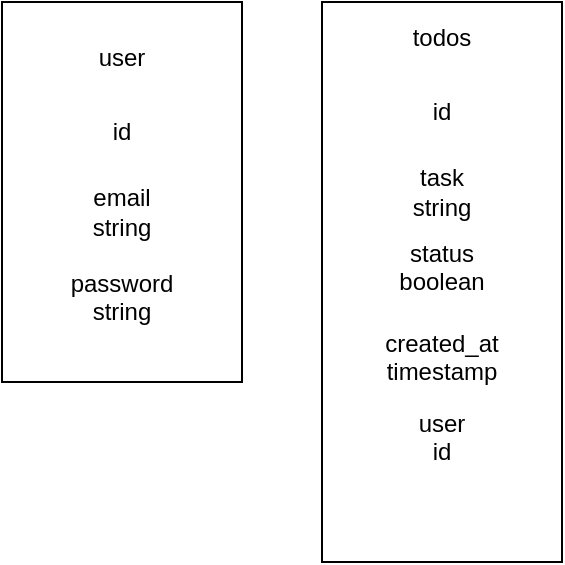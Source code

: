 <mxfile version="24.6.4" type="device">
  <diagram name="Page-1" id="eEyicI7R7J7NuCwosbwI">
    <mxGraphModel dx="880" dy="563" grid="1" gridSize="10" guides="1" tooltips="1" connect="1" arrows="1" fold="1" page="1" pageScale="1" pageWidth="850" pageHeight="1100" math="0" shadow="0">
      <root>
        <mxCell id="0" />
        <mxCell id="1" parent="0" />
        <mxCell id="ODPD_sOzuxiHIRhvLPFP-1" value="" style="rounded=0;whiteSpace=wrap;html=1;" vertex="1" parent="1">
          <mxGeometry x="160" y="160" width="120" height="190" as="geometry" />
        </mxCell>
        <mxCell id="ODPD_sOzuxiHIRhvLPFP-2" value="user&lt;div&gt;&lt;br&gt;&lt;/div&gt;" style="text;html=1;align=center;verticalAlign=middle;whiteSpace=wrap;rounded=0;" vertex="1" parent="1">
          <mxGeometry x="190" y="180" width="60" height="30" as="geometry" />
        </mxCell>
        <mxCell id="ODPD_sOzuxiHIRhvLPFP-3" value="email&lt;div&gt;string&lt;/div&gt;" style="text;html=1;align=center;verticalAlign=middle;whiteSpace=wrap;rounded=0;" vertex="1" parent="1">
          <mxGeometry x="190" y="250" width="60" height="30" as="geometry" />
        </mxCell>
        <mxCell id="ODPD_sOzuxiHIRhvLPFP-4" value="password&lt;div&gt;string&lt;/div&gt;&lt;div&gt;&lt;br&gt;&lt;/div&gt;" style="text;html=1;align=center;verticalAlign=middle;whiteSpace=wrap;rounded=0;" vertex="1" parent="1">
          <mxGeometry x="190" y="300" width="60" height="30" as="geometry" />
        </mxCell>
        <mxCell id="ODPD_sOzuxiHIRhvLPFP-5" value="" style="rounded=0;whiteSpace=wrap;html=1;" vertex="1" parent="1">
          <mxGeometry x="320" y="160" width="120" height="280" as="geometry" />
        </mxCell>
        <mxCell id="ODPD_sOzuxiHIRhvLPFP-6" value="&lt;div&gt;todos&lt;/div&gt;&lt;div&gt;&lt;br&gt;&lt;/div&gt;" style="text;html=1;align=center;verticalAlign=middle;whiteSpace=wrap;rounded=0;" vertex="1" parent="1">
          <mxGeometry x="350" y="170" width="60" height="30" as="geometry" />
        </mxCell>
        <mxCell id="ODPD_sOzuxiHIRhvLPFP-7" value="&lt;div&gt;task&lt;/div&gt;&lt;div&gt;string&lt;/div&gt;" style="text;html=1;align=center;verticalAlign=middle;whiteSpace=wrap;rounded=0;" vertex="1" parent="1">
          <mxGeometry x="350" y="240" width="60" height="30" as="geometry" />
        </mxCell>
        <mxCell id="ODPD_sOzuxiHIRhvLPFP-8" value="status&lt;div&gt;boolean&lt;/div&gt;&lt;div&gt;&lt;br&gt;&lt;/div&gt;" style="text;html=1;align=center;verticalAlign=middle;whiteSpace=wrap;rounded=0;" vertex="1" parent="1">
          <mxGeometry x="350" y="285" width="60" height="30" as="geometry" />
        </mxCell>
        <mxCell id="ODPD_sOzuxiHIRhvLPFP-9" value="id" style="text;html=1;align=center;verticalAlign=middle;whiteSpace=wrap;rounded=0;" vertex="1" parent="1">
          <mxGeometry x="190" y="210" width="60" height="30" as="geometry" />
        </mxCell>
        <mxCell id="ODPD_sOzuxiHIRhvLPFP-10" value="id" style="text;html=1;align=center;verticalAlign=middle;whiteSpace=wrap;rounded=0;" vertex="1" parent="1">
          <mxGeometry x="350" y="200" width="60" height="30" as="geometry" />
        </mxCell>
        <mxCell id="ODPD_sOzuxiHIRhvLPFP-11" value="&lt;div&gt;created_at&lt;/div&gt;&lt;div&gt;timestamp&lt;/div&gt;&lt;div&gt;&lt;br&gt;&lt;/div&gt;" style="text;html=1;align=center;verticalAlign=middle;whiteSpace=wrap;rounded=0;" vertex="1" parent="1">
          <mxGeometry x="350" y="330" width="60" height="30" as="geometry" />
        </mxCell>
        <mxCell id="ODPD_sOzuxiHIRhvLPFP-12" value="user&lt;br&gt;id&lt;div&gt;&lt;br&gt;&lt;/div&gt;" style="text;html=1;align=center;verticalAlign=middle;whiteSpace=wrap;rounded=0;" vertex="1" parent="1">
          <mxGeometry x="350" y="370" width="60" height="30" as="geometry" />
        </mxCell>
      </root>
    </mxGraphModel>
  </diagram>
</mxfile>
